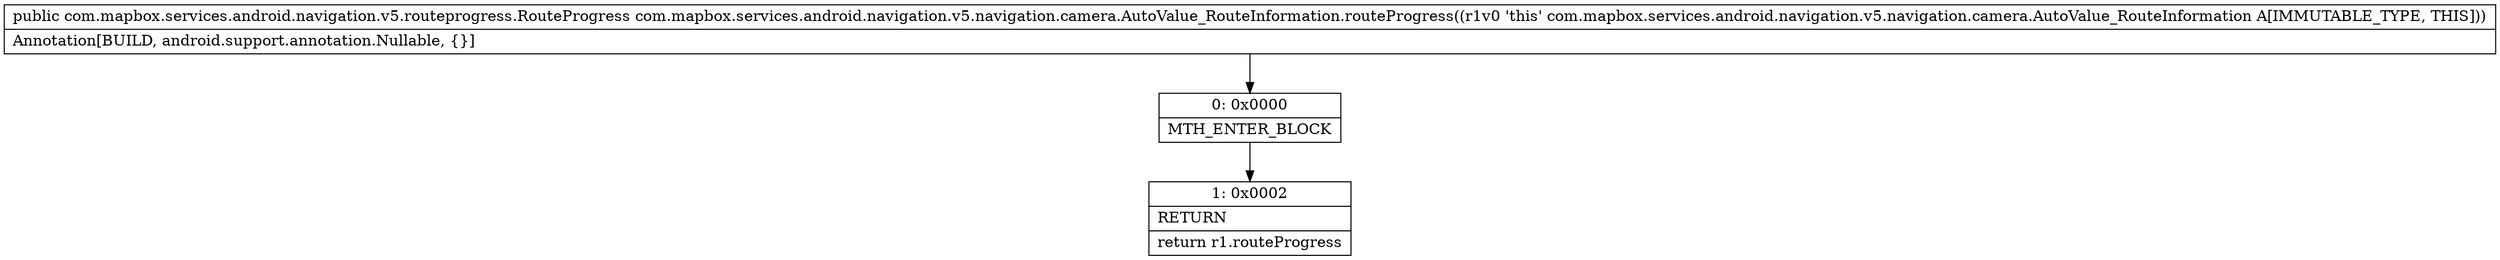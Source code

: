 digraph "CFG forcom.mapbox.services.android.navigation.v5.navigation.camera.AutoValue_RouteInformation.routeProgress()Lcom\/mapbox\/services\/android\/navigation\/v5\/routeprogress\/RouteProgress;" {
Node_0 [shape=record,label="{0\:\ 0x0000|MTH_ENTER_BLOCK\l}"];
Node_1 [shape=record,label="{1\:\ 0x0002|RETURN\l|return r1.routeProgress\l}"];
MethodNode[shape=record,label="{public com.mapbox.services.android.navigation.v5.routeprogress.RouteProgress com.mapbox.services.android.navigation.v5.navigation.camera.AutoValue_RouteInformation.routeProgress((r1v0 'this' com.mapbox.services.android.navigation.v5.navigation.camera.AutoValue_RouteInformation A[IMMUTABLE_TYPE, THIS]))  | Annotation[BUILD, android.support.annotation.Nullable, \{\}]\l}"];
MethodNode -> Node_0;
Node_0 -> Node_1;
}

